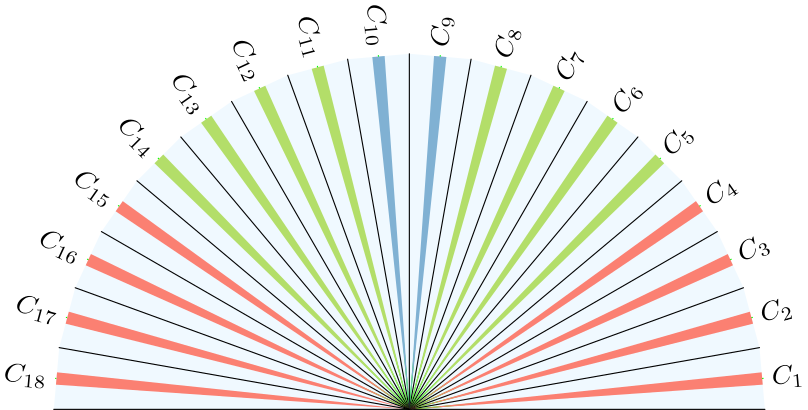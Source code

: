 <?xml version="1.0"?>
<!DOCTYPE ipe SYSTEM "ipe.dtd">
<ipe version="70206" creator="Ipe 7.2.7">
<info created="D:20171108095007" modified="D:20171108100025"/>
<ipestyle name="basic">
<symbol name="arrow/arc(spx)">
<path stroke="sym-stroke" fill="sym-stroke" pen="sym-pen">
0 0 m
-1 0.333 l
-1 -0.333 l
h
</path>
</symbol>
<symbol name="arrow/farc(spx)">
<path stroke="sym-stroke" fill="white" pen="sym-pen">
0 0 m
-1 0.333 l
-1 -0.333 l
h
</path>
</symbol>
<symbol name="arrow/ptarc(spx)">
<path stroke="sym-stroke" fill="sym-stroke" pen="sym-pen">
0 0 m
-1 0.333 l
-0.8 0 l
-1 -0.333 l
h
</path>
</symbol>
<symbol name="arrow/fptarc(spx)">
<path stroke="sym-stroke" fill="white" pen="sym-pen">
0 0 m
-1 0.333 l
-0.8 0 l
-1 -0.333 l
h
</path>
</symbol>
<symbol name="mark/circle(sx)" transformations="translations">
<path fill="sym-stroke">
0.6 0 0 0.6 0 0 e
0.4 0 0 0.4 0 0 e
</path>
</symbol>
<symbol name="mark/disk(sx)" transformations="translations">
<path fill="sym-stroke">
0.6 0 0 0.6 0 0 e
</path>
</symbol>
<symbol name="mark/fdisk(sfx)" transformations="translations">
<group>
<path fill="sym-fill">
0.5 0 0 0.5 0 0 e
</path>
<path fill="sym-stroke" fillrule="eofill">
0.6 0 0 0.6 0 0 e
0.4 0 0 0.4 0 0 e
</path>
</group>
</symbol>
<symbol name="mark/box(sx)" transformations="translations">
<path fill="sym-stroke" fillrule="eofill">
-0.6 -0.6 m
0.6 -0.6 l
0.6 0.6 l
-0.6 0.6 l
h
-0.4 -0.4 m
0.4 -0.4 l
0.4 0.4 l
-0.4 0.4 l
h
</path>
</symbol>
<symbol name="mark/square(sx)" transformations="translations">
<path fill="sym-stroke">
-0.6 -0.6 m
0.6 -0.6 l
0.6 0.6 l
-0.6 0.6 l
h
</path>
</symbol>
<symbol name="mark/fsquare(sfx)" transformations="translations">
<group>
<path fill="sym-fill">
-0.5 -0.5 m
0.5 -0.5 l
0.5 0.5 l
-0.5 0.5 l
h
</path>
<path fill="sym-stroke" fillrule="eofill">
-0.6 -0.6 m
0.6 -0.6 l
0.6 0.6 l
-0.6 0.6 l
h
-0.4 -0.4 m
0.4 -0.4 l
0.4 0.4 l
-0.4 0.4 l
h
</path>
</group>
</symbol>
<symbol name="mark/cross(sx)" transformations="translations">
<group>
<path fill="sym-stroke">
-0.43 -0.57 m
0.57 0.43 l
0.43 0.57 l
-0.57 -0.43 l
h
</path>
<path fill="sym-stroke">
-0.43 0.57 m
0.57 -0.43 l
0.43 -0.57 l
-0.57 0.43 l
h
</path>
</group>
</symbol>
<symbol name="arrow/fnormal(spx)">
<path stroke="sym-stroke" fill="white" pen="sym-pen">
0 0 m
-1 0.333 l
-1 -0.333 l
h
</path>
</symbol>
<symbol name="arrow/pointed(spx)">
<path stroke="sym-stroke" fill="sym-stroke" pen="sym-pen">
0 0 m
-1 0.333 l
-0.8 0 l
-1 -0.333 l
h
</path>
</symbol>
<symbol name="arrow/fpointed(spx)">
<path stroke="sym-stroke" fill="white" pen="sym-pen">
0 0 m
-1 0.333 l
-0.8 0 l
-1 -0.333 l
h
</path>
</symbol>
<symbol name="arrow/linear(spx)">
<path stroke="sym-stroke" pen="sym-pen">
-1 0.333 m
0 0 l
-1 -0.333 l
</path>
</symbol>
<symbol name="arrow/fdouble(spx)">
<path stroke="sym-stroke" fill="white" pen="sym-pen">
0 0 m
-1 0.333 l
-1 -0.333 l
h
-1 0 m
-2 0.333 l
-2 -0.333 l
h
</path>
</symbol>
<symbol name="arrow/double(spx)">
<path stroke="sym-stroke" fill="sym-stroke" pen="sym-pen">
0 0 m
-1 0.333 l
-1 -0.333 l
h
-1 0 m
-2 0.333 l
-2 -0.333 l
h
</path>
</symbol>
<pen name="heavier" value="0.8"/>
<pen name="fat" value="1.2"/>
<pen name="ultrafat" value="2"/>
<symbolsize name="large" value="5"/>
<symbolsize name="small" value="2"/>
<symbolsize name="tiny" value="1.1"/>
<arrowsize name="large" value="10"/>
<arrowsize name="small" value="5"/>
<arrowsize name="tiny" value="3"/>
<color name="red" value="1 0 0"/>
<color name="green" value="0 1 0"/>
<color name="blue" value="0 0 1"/>
<color name="yellow" value="1 1 0"/>
<color name="orange" value="1 0.647 0"/>
<color name="gold" value="1 0.843 0"/>
<color name="purple" value="0.627 0.125 0.941"/>
<color name="gray" value="0.745"/>
<color name="brown" value="0.647 0.165 0.165"/>
<color name="navy" value="0 0 0.502"/>
<color name="pink" value="1 0.753 0.796"/>
<color name="seagreen" value="0.18 0.545 0.341"/>
<color name="turquoise" value="0.251 0.878 0.816"/>
<color name="violet" value="0.933 0.51 0.933"/>
<color name="darkblue" value="0 0 0.545"/>
<color name="darkcyan" value="0 0.545 0.545"/>
<color name="darkgray" value="0.663"/>
<color name="darkgreen" value="0 0.392 0"/>
<color name="darkmagenta" value="0.545 0 0.545"/>
<color name="darkorange" value="1 0.549 0"/>
<color name="darkred" value="0.545 0 0"/>
<color name="lightblue" value="0.678 0.847 0.902"/>
<color name="lightcyan" value="0.878 1 1"/>
<color name="lightgray" value="0.827"/>
<color name="lightgreen" value="0.565 0.933 0.565"/>
<color name="lightyellow" value="1 1 0.878"/>
<dashstyle name="dashed" value="[4] 0"/>
<dashstyle name="dotted" value="[1 3] 0"/>
<dashstyle name="dash dotted" value="[4 2 1 2] 0"/>
<dashstyle name="dash dot dotted" value="[4 2 1 2 1 2] 0"/>
<textsize name="large" value="\large"/>
<textsize name="small" value="\small"/>
<textsize name="tiny" value="\tiny"/>
<textsize name="Large" value="\Large"/>
<textsize name="LARGE" value="\LARGE"/>
<textsize name="huge" value="\huge"/>
<textsize name="Huge" value="\Huge"/>
<textsize name="footnote" value="\footnotesize"/>
<textstyle name="center" begin="\begin{center}" end="\end{center}"/>
<textstyle name="itemize" begin="\begin{itemize}" end="\end{itemize}"/>
<textstyle name="item" begin="\begin{itemize}\item{}" end="\end{itemize}"/>
<gridsize name="4 pts" value="4"/>
<gridsize name="8 pts (~3 mm)" value="8"/>
<gridsize name="16 pts (~6 mm)" value="16"/>
<gridsize name="32 pts (~12 mm)" value="32"/>
<gridsize name="10 pts (~3.5 mm)" value="10"/>
<gridsize name="20 pts (~7 mm)" value="20"/>
<gridsize name="14 pts (~5 mm)" value="14"/>
<gridsize name="28 pts (~10 mm)" value="28"/>
<gridsize name="56 pts (~20 mm)" value="56"/>
<anglesize name="90 deg" value="90"/>
<anglesize name="60 deg" value="60"/>
<anglesize name="45 deg" value="45"/>
<anglesize name="30 deg" value="30"/>
<anglesize name="22.5 deg" value="22.5"/>
<opacity name="10%" value="0.1"/>
<opacity name="30%" value="0.3"/>
<opacity name="50%" value="0.5"/>
<opacity name="75%" value="0.75"/>
<tiling name="falling" angle="-60" step="4" width="1"/>
<tiling name="rising" angle="30" step="4" width="1"/>
</ipestyle>
<ipestyle name="brew">
<color name="aliceblue" value="0.941 0.973 1"/>
<color name="brew1" value="0.552 0.827 0.78"/>
<color name="brew2" value="1 1 0.701"/>
<color name="brew3" value="0.745 0.729 0.854"/>
<color name="brew4" value="0.984 0.501 0.447"/>
<color name="brew5" value="0.501 0.694 0.827"/>
<color name="brew6" value="0.992 0.705 0.384"/>
<color name="brew7" value="0.701 0.87 0.411"/>
<color name="brew8" value="0.988 0.803 0.898"/>
</ipestyle>
<page>
<layer name="alpha"/>
<view layers="alpha" active="alpha"/>
<path layer="alpha" matrix="1 0.00000007 -0.00000007 1 -0.00009339 -0.00020196" fill="aliceblue">
320 576 m
448 576 l
446.055 598.227 l
h
</path>
<path matrix="0.984808 0.173648 -0.173648 0.984808 104.882 -46.8169" fill="aliceblue">
320 576 m
448 576 l
446.055 598.227 l
h
</path>
<path matrix="0.939693 0.34202 -0.34202 0.939693 216.302 -74.7089" fill="aliceblue">
320 576 m
448 576 l
446.055 598.227 l
h
</path>
<path matrix="0.866026 0.5 -0.5 0.866026 330.872 -82.8301" fill="aliceblue">
320 576 m
448 576 l
446.055 598.227 l
h
</path>
<path matrix="0.766045 0.642788 -0.642788 0.766045 445.111 -70.9326" fill="aliceblue">
320 576 m
448 576 l
446.055 598.227 l
h
</path>
<path matrix="0.642788 0.766045 -0.766045 0.642788 555.55 -39.3801" fill="aliceblue">
320 576 m
448 576 l
446.055 598.227 l
h
</path>
<path matrix="0.5 0.866026 -0.866026 0.5 658.83 10.8721" fill="aliceblue">
320 576 m
448 576 l
446.055 598.227 l
h
</path>
<path matrix="0.34202 0.939693 -0.939693 0.34202 751.815 78.2952" fill="aliceblue">
320 576 m
448 576 l
446.055 598.227 l
h
</path>
<path matrix="0.173648 0.984808 -0.984808 0.173648 831.682 160.841" fill="aliceblue">
320 576 m
448 576 l
446.055 598.227 l
h
</path>
<path matrix="-0.00000007 1 -1 -0.00000007 896 256" fill="aliceblue">
320 576 m
448 576 l
446.055 598.227 l
h
</path>
<path matrix="-0.173648 0.984808 -0.984808 -0.173648 942.816 360.883" fill="aliceblue">
320 576 m
448 576 l
446.055 598.227 l
h
</path>
<path matrix="-0.34202 0.939693 -0.939693 -0.34202 970.709 472.302" fill="aliceblue">
320 576 m
448 576 l
446.055 598.227 l
h
</path>
<path matrix="-0.5 0.866026 -0.866026 -0.5 978.83 586.872" fill="aliceblue">
320 576 m
448 576 l
446.055 598.227 l
h
</path>
<path matrix="-0.642788 0.766045 -0.766045 -0.642788 966.933 701.111" fill="aliceblue">
320 576 m
448 576 l
446.055 598.227 l
h
</path>
<path matrix="-0.766045 0.642788 -0.642788 -0.766045 935.378 811.549" fill="aliceblue">
320 576 m
448 576 l
446.055 598.227 l
h
</path>
<path matrix="-0.866026 0.5 -0.5 -0.866026 885.126 914.829" fill="aliceblue">
320 576 m
448 576 l
446.055 598.227 l
h
</path>
<text matrix="0.996195 0.0871557 -0.0871557 0.996195 22.5298 -28.2255" transformations="rigid" pos="480 576" stroke="black" type="label" width="11.59" height="6.812" depth="1.49" valign="center" style="math">C_1</text>
<path matrix="0.996195 0.0871557 -0.0871557 0.996195 51.4194 -25.698" stroke="green">
320 576 m
448 576 l
</path>
<text matrix="0.965926 0.258819 -0.258819 0.965926 131.972 -70.7011" transformations="rigid" pos="480 576" stroke="black" type="label" width="11.59" height="6.812" depth="1.49" valign="center" style="math">C_2</text>
<path matrix="0.965926 0.258819 -0.258819 0.965926 159.984 -63.1954" stroke="green">
320 576 m
448 576 l
</path>
<text matrix="0.906308 0.422618 -0.422618 0.906308 247.127 -93.5271" transformations="rigid" pos="480 576" stroke="black" type="label" width="11.59" height="6.812" depth="1.49" valign="center" style="math">C_3</text>
<path matrix="0.906308 0.422618 -0.422618 0.906308 273.41 -81.2711" stroke="green">
320 576 m
448 576 l
</path>
<text matrix="0.819152 0.573576 -0.573576 0.819152 364.496 -96.0098" transformations="rigid" pos="480 576" stroke="black" type="label" width="11.59" height="6.812" depth="1.49" valign="center" style="math">C_4</text>
<path matrix="0.819152 0.573576 -0.573576 0.819152 388.251 -79.376" stroke="green">
320 576 m
448 576 l
</path>
<text matrix="0.707107 0.707107 -0.707107 0.707107 480.513 -78.0738" transformations="rigid" pos="480 576" stroke="black" type="label" width="11.59" height="6.812" depth="1.49" valign="center" style="math">C_5</text>
<path matrix="0.707107 0.707107 -0.707107 0.707107 501.019 -57.5677" stroke="green">
320 576 m
448 576 l
</path>
<text matrix="0.573576 0.819152 -0.819152 0.573576 591.653 -40.2641" transformations="rigid" pos="480 576" stroke="black" type="label" width="11.59" height="6.812" depth="1.49" valign="center" style="math">C_6</text>
<path matrix="0.573576 0.819152 -0.819152 0.573576 608.287 -16.5087" stroke="green">
320 576 m
448 576 l
</path>
<text matrix="0.422618 0.906308 -0.906308 0.422618 694.54 16.2705" transformations="rigid" pos="480 576" stroke="black" type="label" width="11.59" height="6.812" depth="1.49" valign="center" style="math">C_7</text>
<path matrix="0.422618 0.906308 -0.906308 0.422618 706.795 42.5534" stroke="green">
320 576 m
448 576 l
</path>
<text matrix="0.258819 0.965926 -0.965926 0.258819 786.045 89.8121" transformations="rigid" pos="480 576" stroke="black" type="label" width="11.59" height="6.812" depth="1.49" valign="center" style="math">C_8</text>
<path matrix="0.258819 0.965926 -0.965926 0.258819 793.551 117.824" stroke="green">
320 576 m
448 576 l
</path>
<text matrix="0.0871557 0.996195 -0.996195 0.0871557 863.391 178.126" transformations="rigid" pos="480 576" stroke="black" type="label" width="11.59" height="6.812" depth="1.49" valign="center" style="math">C_9</text>
<path matrix="0.0871557 0.996195 -0.996195 0.0871557 865.918 207.016" stroke="green">
320 576 m
448 576 l
</path>
<path matrix="0.996195 -0.0871557 0.0871557 0.996195 -176.497 41.2376" transformations="rigid" stroke="green">
320 576 m
448 576 l
</path>
<text matrix="0.996195 -0.0871557 0.0871557 0.996195 -256.987 -144.454" transformations="rigid" pos="381 768" stroke="black" type="label" width="15.561" height="6.812" depth="1.49" halign="right" valign="center" style="math">C_{18}</text>
<path matrix="0.965926 -0.258819 0.258819 0.965926 -261.815 135.578" transformations="rigid" stroke="green">
320 576 m
448 576 l
</path>
<text matrix="0.965926 -0.258819 0.258819 0.965926 -373.327 -33.3152" transformations="rigid" pos="381 768" stroke="black" type="label" width="15.561" height="6.812" depth="1.49" halign="right" valign="center" style="math">C_{17}</text>
<path matrix="0.906308 -0.422618 0.422618 0.906308 -329.454 243.3" transformations="rigid" stroke="green">
320 576 m
448 576 l
</path>
<text matrix="0.906308 -0.422618 0.422618 0.906308 -468.6 96.3366" transformations="rigid" pos="381 768" stroke="black" type="label" width="15.561" height="6.812" depth="1.49" halign="right" valign="center" style="math">C_{16}</text>
<path matrix="0.819152 -0.573576 0.573576 0.819152 -377.36 361.131" transformations="rigid" stroke="green">
320 576 m
448 576 l
</path>
<text matrix="0.819152 -0.573576 0.573576 0.819152 -539.912 240.563" transformations="rigid" pos="381 768" stroke="black" type="label" width="15.561" height="6.812" depth="1.49" halign="right" valign="center" style="math">C_{15}</text>
<path matrix="0.707107 -0.707107 0.707107 0.707107 -404.077 485.49" transformations="rigid" stroke="green">
320 576 m
448 576 l
</path>
<text matrix="0.707107 -0.707107 0.707107 0.707107 -585.096 394.981" transformations="rigid" pos="381 768" stroke="black" type="label" width="15.561" height="6.812" depth="1.49" halign="right" valign="center" style="math">C_{14}</text>
<path matrix="0.573576 -0.819152 0.819152 0.573576 -408.794 612.6" transformations="rigid" stroke="green">
320 576 m
448 576 l
</path>
<text matrix="0.573576 -0.819152 0.819152 0.573576 -602.779 554.899" transformations="rigid" pos="381 768" stroke="black" type="label" width="15.561" height="6.812" depth="1.49" halign="right" valign="center" style="math">C_{13}</text>
<path matrix="0.422618 -0.906308 0.906308 0.422618 -391.366 738.598" transformations="rigid" stroke="green">
320 576 m
448 576 l
</path>
<text matrix="0.422618 -0.906308 0.906308 0.422618 -592.424 715.459" transformations="rigid" pos="381 768" stroke="black" type="label" width="15.561" height="6.812" depth="1.49" halign="right" valign="center" style="math">C_{12}</text>
<path matrix="0.258819 -0.965926 0.965926 0.258819 -352.324 859.655" transformations="rigid" stroke="green">
320 576 m
448 576 l
</path>
<text matrix="0.258819 -0.965926 0.965926 0.258819 -554.346 871.781" transformations="rigid" pos="381 768" stroke="black" type="label" width="15.561" height="6.812" depth="1.49" halign="right" valign="center" style="math">C_{11}</text>
<path matrix="0.0871557 -0.996195 0.996195 0.0871557 -292.854 972.094" transformations="rigid" stroke="green">
320 576 m
448 576 l
</path>
<text matrix="0.0871557 -0.996195 0.996195 0.0871557 -489.701 1019.12" transformations="rigid" pos="381 768" stroke="black" type="label" width="15.561" height="6.812" depth="1.49" halign="right" valign="center" style="math">C_{10}</text>
<path matrix="0.996195 0.0871557 -0.0871557 0.996195 51.7007 37.4794" stroke="black" cap="1">
314.213 513.087 m
441.726 501.931 l
</path>
<path matrix="0.965926 0.258819 -0.258819 0.965926 149.289 -0.928873" stroke="black" cap="1">
314.213 513.087 m
441.726 501.931 l
</path>
<path matrix="0.906308 0.422618 -0.422618 0.906308 252.066 -21.8069" stroke="black" cap="1">
314.213 513.087 m
441.726 501.931 l
</path>
<path matrix="0.819152 0.573576 -0.573576 0.819152 356.906 -24.5214" stroke="black" cap="1">
314.213 513.087 m
441.726 501.931 l
</path>
<path matrix="0.707107 0.707107 -0.707107 0.707107 460.625 -8.98889" stroke="black" cap="1">
314.213 513.087 m
441.726 501.931 l
</path>
<path matrix="0.573576 0.819152 -0.819152 0.573576 560.071 24.3165" stroke="black" cap="1">
314.213 513.087 m
441.726 501.931 l
</path>
<path matrix="0.422618 0.906308 -0.906308 0.422618 652.222 74.3861" stroke="black" cap="1">
314.213 513.087 m
441.726 501.931 l
</path>
<path matrix="0.258819 0.965926 -0.965926 0.258819 734.279 139.697" stroke="black" cap="1">
314.213 513.087 m
441.726 501.931 l
</path>
<path matrix="0.0871557 0.996195 -0.996195 0.0871557 803.749 218.264" stroke="black" cap="1">
314.213 513.087 m
441.726 501.931 l
</path>
<path matrix="-0.0871557 0.996195 -0.996195 -0.0871557 858.521 307.701" stroke="black" cap="1">
314.213 513.087 m
441.726 501.931 l
</path>
<path matrix="-0.258819 0.965926 -0.965926 -0.258819 896.928 405.29" stroke="black" cap="1">
314.213 513.087 m
441.726 501.931 l
</path>
<path matrix="-0.422618 0.906308 -0.906308 -0.422618 917.807 508.066" stroke="black" cap="1">
314.213 513.087 m
441.726 501.931 l
</path>
<path matrix="-0.573576 0.819152 -0.819152 -0.573576 920.521 612.906" stroke="black" cap="1">
314.213 513.087 m
441.726 501.931 l
</path>
<path matrix="-0.707107 0.707107 -0.707107 -0.707107 904.989 716.625" stroke="black" cap="1">
314.213 513.087 m
441.726 501.931 l
</path>
<path matrix="-0.819152 0.573576 -0.573576 -0.819152 871.682 816.07" stroke="black" cap="1">
314.213 513.087 m
441.726 501.931 l
</path>
<path matrix="-0.906308 0.422618 -0.422618 -0.906308 821.612 908.221" stroke="black" cap="1">
314.213 513.087 m
441.726 501.931 l
</path>
<path matrix="-0.939693 0.34202 -0.34202 -0.939693 817.703 1007.81" fill="aliceblue">
320 576 m
448 576 l
446.055 598.227 l
h
</path>
<path matrix="-0.984808 0.173648 -0.173648 -0.984808 735.16 1087.68" fill="aliceblue">
320 576 m
448 576 l
446.055 598.227 l
h
</path>
<path matrix="0.993923 0.0694593 0.0694592 0.206077 -38.0641 435.073" fill="brew4">
320 576 m
448 576 l
446.055 598.227 l
h
</path>
<path matrix="0.966762 0.240997 0.0326191 0.215008 -8.15292 375.037" fill="brew4">
320 576 m
448 576 l
446.055 598.227 l
h
</path>
<path matrix="0.910226 0.405212 -0.00521215 0.217405 31.7299 321.107" fill="brew4">
320 576 m
448 576 l
446.055 598.227 l
h
</path>
<path matrix="0.826033 0.557115 -0.042885 0.213197 80.371 274.922" fill="brew4">
320 576 m
448 576 l
446.055 598.227 l
h
</path>
<path matrix="0.716742 0.692091 -0.0792549 0.202512 136.293 237.886" fill="brew7">
320 576 m
448 576 l
446.055 598.227 l
h
</path>
<path matrix="0.585673 0.806037 -0.113217 0.185673 197.797 211.121" fill="brew7">
320 576 m
448 576 l
446.055 598.227 l
h
</path>
<path matrix="0.436808 0.895493 -0.143738 0.163192 263.014 195.444" fill="brew7">
320 576 m
448 576 l
446.055 598.227 l
h
</path>
<path matrix="0.274671 0.957739 -0.169893 0.135753 329.962 191.331" fill="brew7">
320 576 m
448 576 l
446.055 598.227 l
h
</path>
<path matrix="0.104189 0.990885 -0.190885 0.104189 396.608 198.904" fill="brew5">
320 576 m
448 576 l
446.055 598.227 l
h
</path>
<path matrix="-0.0694593 0.993923 -0.206077 0.0694592 460.927 217.936" fill="brew5">
320 576 m
448 576 l
446.055 598.227 l
h
</path>
<path matrix="-0.240997 0.966762 -0.215008 0.0326191 520.963 247.848" fill="brew7">
320 576 m
448 576 l
446.055 598.227 l
h
</path>
<path matrix="-0.405212 0.910226 -0.217405 -0.00521215 574.893 287.73" fill="brew7">
320 576 m
448 576 l
446.055 598.227 l
h
</path>
<path matrix="-0.557115 0.826033 -0.213197 -0.042885 621.078 336.371" fill="brew7">
320 576 m
448 576 l
446.055 598.227 l
h
</path>
<path matrix="-0.692091 0.716742 -0.202512 -0.0792549 658.114 392.293" fill="brew7">
320 576 m
448 576 l
446.055 598.227 l
h
</path>
<path matrix="-0.806037 0.585673 -0.185673 -0.113217 684.877 453.796" fill="brew4">
320 576 m
448 576 l
446.055 598.227 l
h
</path>
<path matrix="-0.895493 0.436808 -0.163192 -0.143738 700.554 519.013" fill="brew4">
320 576 m
448 576 l
446.055 598.227 l
h
</path>
<path matrix="-0.957739 0.274671 -0.135753 -0.169893 704.668 585.961" fill="brew4">
320 576 m
448 576 l
446.055 598.227 l
h
</path>
<path matrix="-0.990885 0.104189 -0.104189 -0.190885 697.096 652.609" fill="brew4">
320 576 m
448 576 l
446.055 598.227 l
h
</path>
<path matrix="-0.965926 0.258819 -0.258819 -0.965926 756.301 990.278" stroke="black" cap="1">
314.213 513.087 m
441.726 501.931 l
</path>
<path matrix="-0.996195 0.0871557 -0.0871557 -0.996195 677.736 1059.75" stroke="black" cap="1">
314.213 513.087 m
441.726 501.931 l
</path>
<path matrix="0.996195 0.0871557 -0.0871557 0.996195 -76.2999 37.4808" stroke="black" cap="1">
314.213 513.087 m
441.726 501.931 l
</path>
</page>
</ipe>
